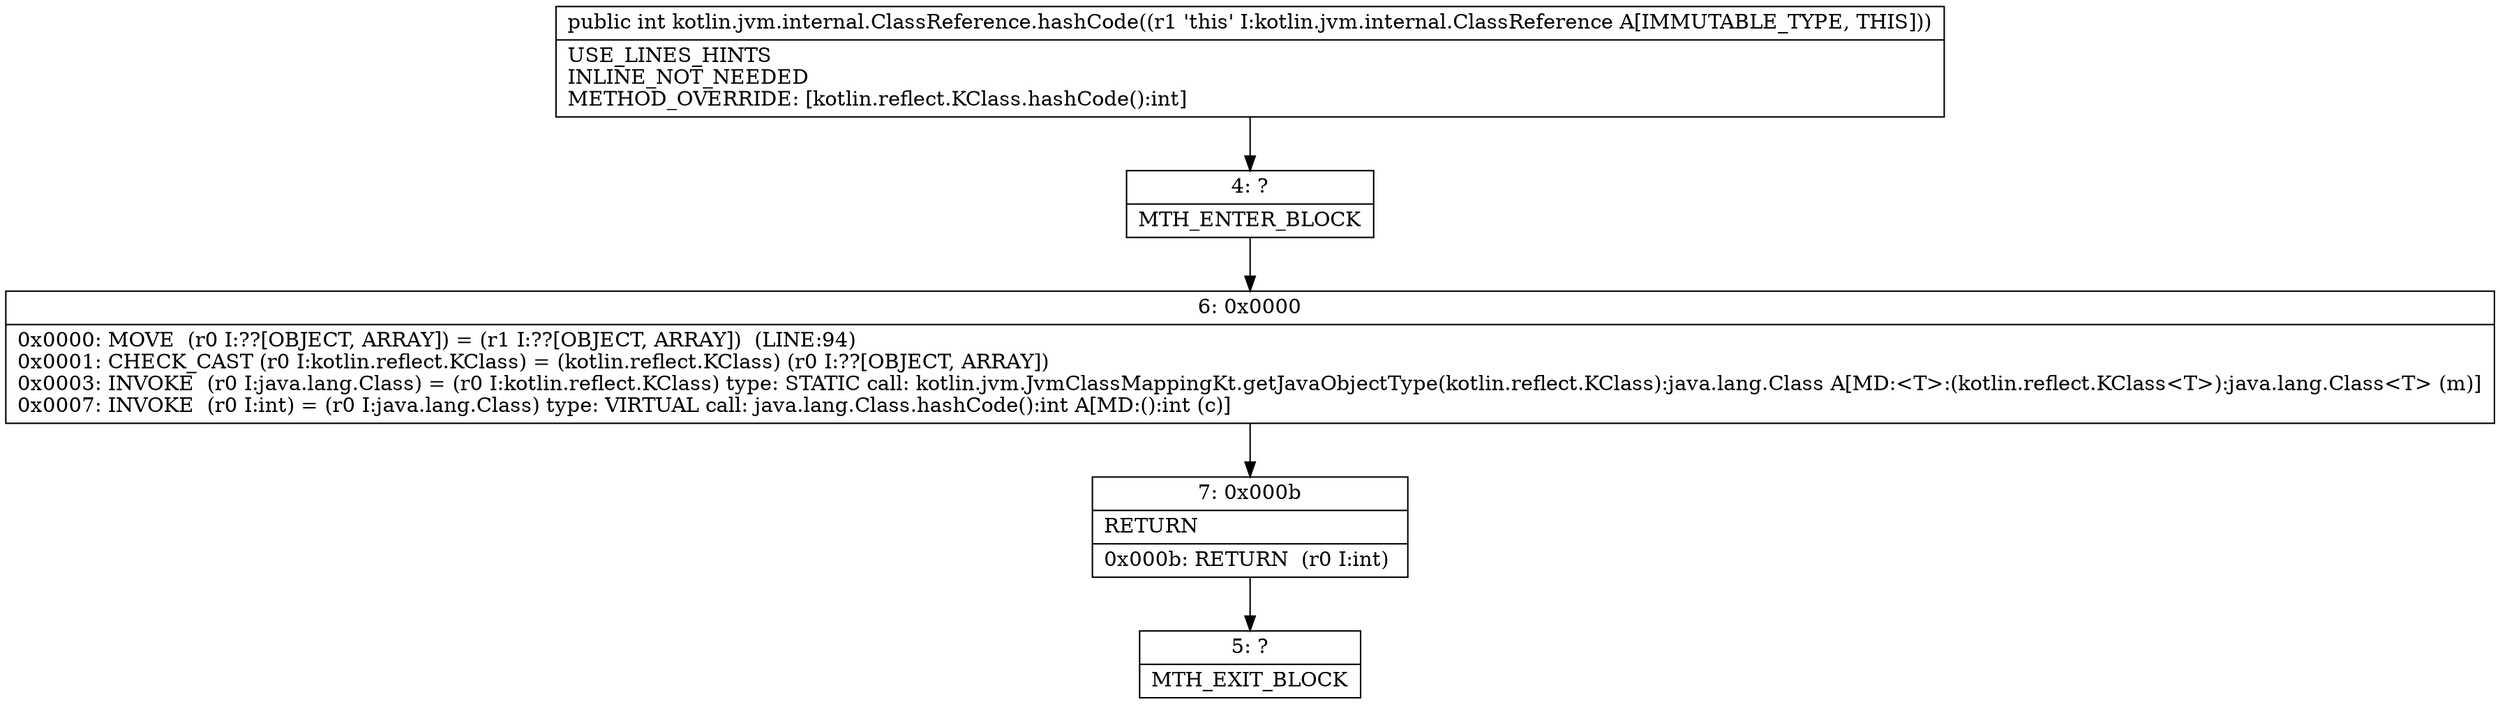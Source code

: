 digraph "CFG forkotlin.jvm.internal.ClassReference.hashCode()I" {
Node_4 [shape=record,label="{4\:\ ?|MTH_ENTER_BLOCK\l}"];
Node_6 [shape=record,label="{6\:\ 0x0000|0x0000: MOVE  (r0 I:??[OBJECT, ARRAY]) = (r1 I:??[OBJECT, ARRAY])  (LINE:94)\l0x0001: CHECK_CAST (r0 I:kotlin.reflect.KClass) = (kotlin.reflect.KClass) (r0 I:??[OBJECT, ARRAY]) \l0x0003: INVOKE  (r0 I:java.lang.Class) = (r0 I:kotlin.reflect.KClass) type: STATIC call: kotlin.jvm.JvmClassMappingKt.getJavaObjectType(kotlin.reflect.KClass):java.lang.Class A[MD:\<T\>:(kotlin.reflect.KClass\<T\>):java.lang.Class\<T\> (m)]\l0x0007: INVOKE  (r0 I:int) = (r0 I:java.lang.Class) type: VIRTUAL call: java.lang.Class.hashCode():int A[MD:():int (c)]\l}"];
Node_7 [shape=record,label="{7\:\ 0x000b|RETURN\l|0x000b: RETURN  (r0 I:int) \l}"];
Node_5 [shape=record,label="{5\:\ ?|MTH_EXIT_BLOCK\l}"];
MethodNode[shape=record,label="{public int kotlin.jvm.internal.ClassReference.hashCode((r1 'this' I:kotlin.jvm.internal.ClassReference A[IMMUTABLE_TYPE, THIS]))  | USE_LINES_HINTS\lINLINE_NOT_NEEDED\lMETHOD_OVERRIDE: [kotlin.reflect.KClass.hashCode():int]\l}"];
MethodNode -> Node_4;Node_4 -> Node_6;
Node_6 -> Node_7;
Node_7 -> Node_5;
}

